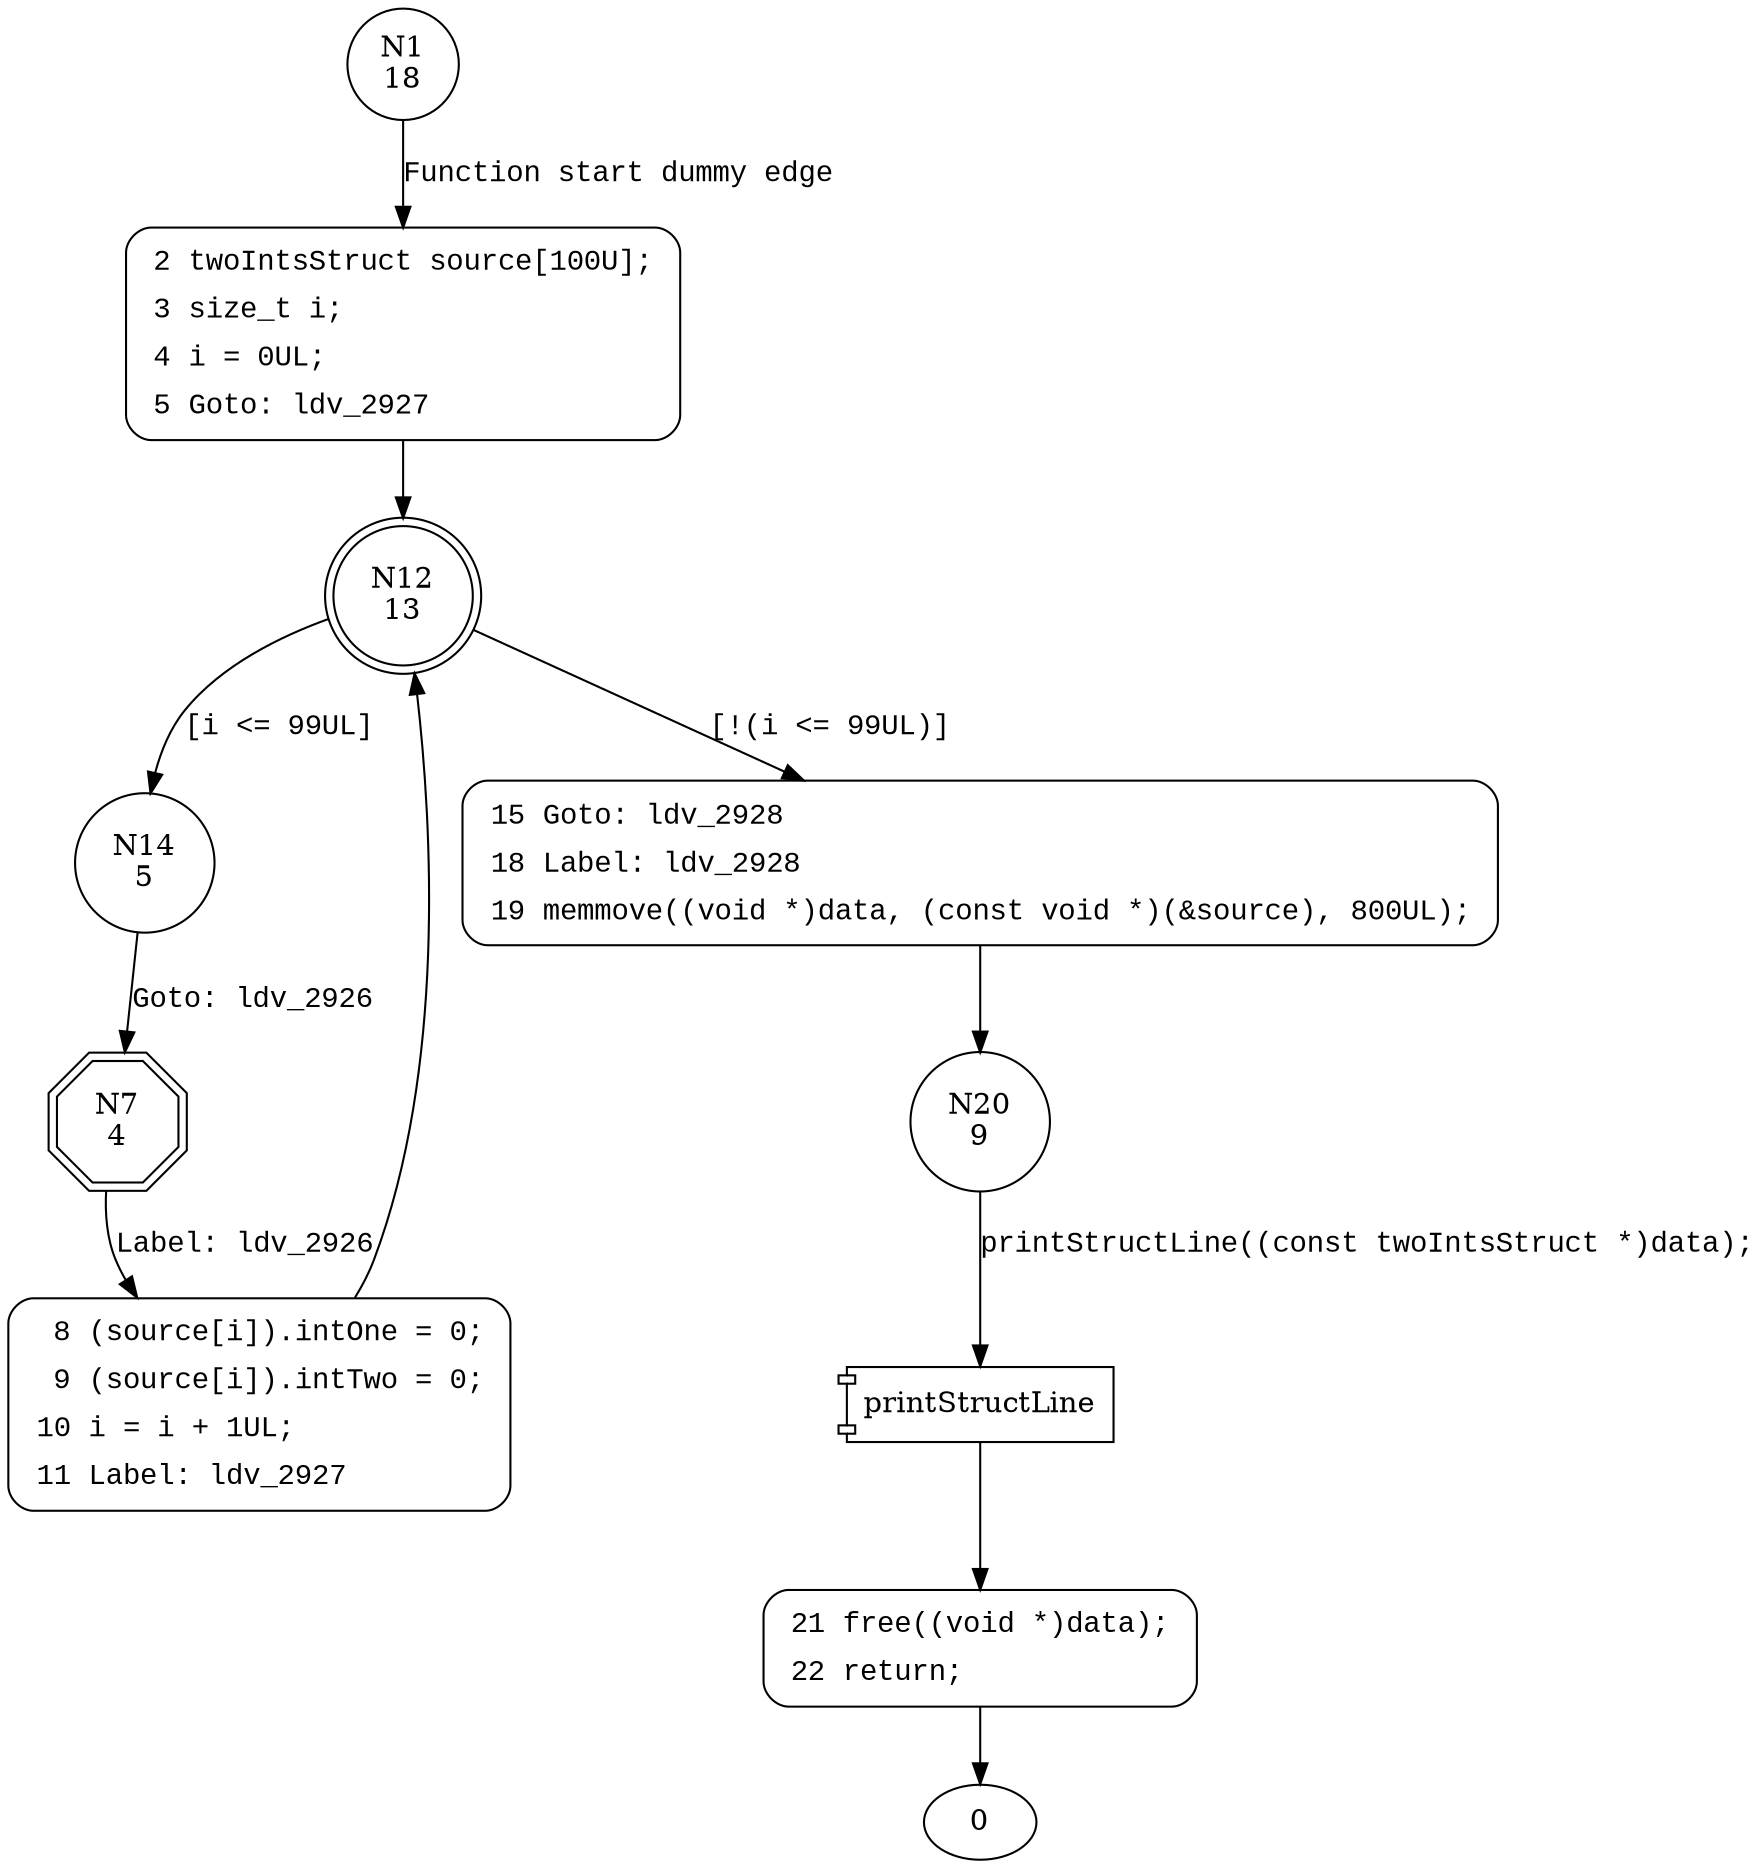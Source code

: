 digraph CWE122_Heap_Based_Buffer_Overflow__c_CWE805_struct_memmove_53d_goodG2BSink {
1 [shape="circle" label="N1\n18"]
2 [shape="circle" label="N2\n17"]
12 [shape="doublecircle" label="N12\n13"]
14 [shape="circle" label="N14\n5"]
15 [shape="circle" label="N15\n12"]
20 [shape="circle" label="N20\n9"]
21 [shape="circle" label="N21\n8"]
7 [shape="doubleoctagon" label="N7\n4"]
8 [shape="circle" label="N8\n3"]
2 [style="filled,bold" penwidth="1" fillcolor="white" fontname="Courier New" shape="Mrecord" label=<<table border="0" cellborder="0" cellpadding="3" bgcolor="white"><tr><td align="right">2</td><td align="left">twoIntsStruct source[100U];</td></tr><tr><td align="right">3</td><td align="left">size_t i;</td></tr><tr><td align="right">4</td><td align="left">i = 0UL;</td></tr><tr><td align="right">5</td><td align="left">Goto: ldv_2927</td></tr></table>>]
2 -> 12[label=""]
15 [style="filled,bold" penwidth="1" fillcolor="white" fontname="Courier New" shape="Mrecord" label=<<table border="0" cellborder="0" cellpadding="3" bgcolor="white"><tr><td align="right">15</td><td align="left">Goto: ldv_2928</td></tr><tr><td align="right">18</td><td align="left">Label: ldv_2928</td></tr><tr><td align="right">19</td><td align="left">memmove((void *)data, (const void *)(&amp;source), 800UL);</td></tr></table>>]
15 -> 20[label=""]
21 [style="filled,bold" penwidth="1" fillcolor="white" fontname="Courier New" shape="Mrecord" label=<<table border="0" cellborder="0" cellpadding="3" bgcolor="white"><tr><td align="right">21</td><td align="left">free((void *)data);</td></tr><tr><td align="right">22</td><td align="left">return;</td></tr></table>>]
21 -> 0[label=""]
8 [style="filled,bold" penwidth="1" fillcolor="white" fontname="Courier New" shape="Mrecord" label=<<table border="0" cellborder="0" cellpadding="3" bgcolor="white"><tr><td align="right">8</td><td align="left">(source[i]).intOne = 0;</td></tr><tr><td align="right">9</td><td align="left">(source[i]).intTwo = 0;</td></tr><tr><td align="right">10</td><td align="left">i = i + 1UL;</td></tr><tr><td align="right">11</td><td align="left">Label: ldv_2927</td></tr></table>>]
8 -> 12[label=""]
1 -> 2 [label="Function start dummy edge" fontname="Courier New"]
12 -> 14 [label="[i <= 99UL]" fontname="Courier New"]
12 -> 15 [label="[!(i <= 99UL)]" fontname="Courier New"]
100015 [shape="component" label="printStructLine"]
20 -> 100015 [label="printStructLine((const twoIntsStruct *)data);" fontname="Courier New"]
100015 -> 21 [label="" fontname="Courier New"]
14 -> 7 [label="Goto: ldv_2926" fontname="Courier New"]
7 -> 8 [label="Label: ldv_2926" fontname="Courier New"]
}